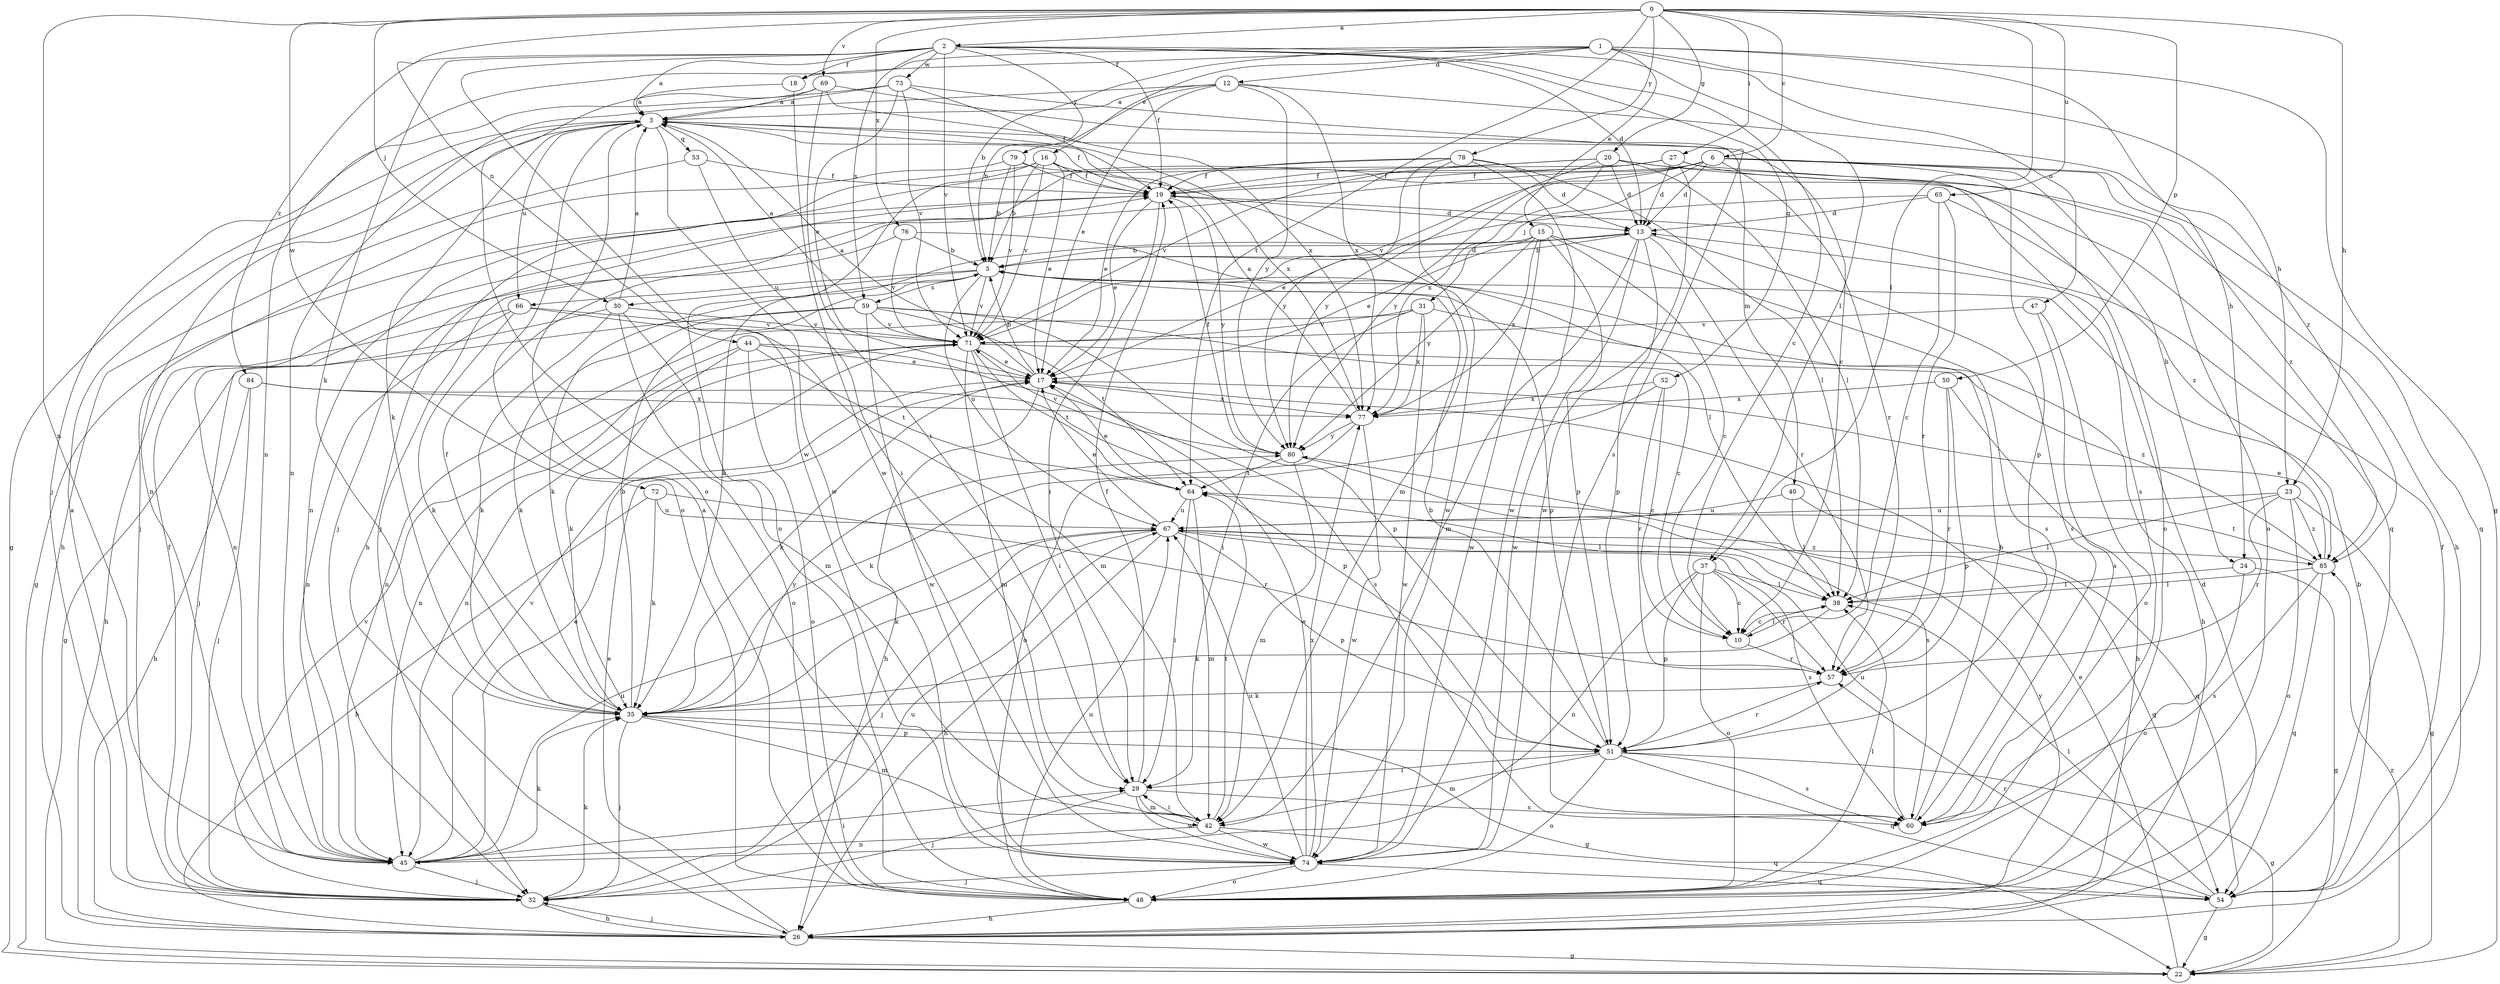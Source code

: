 strict digraph  {
0;
1;
2;
3;
5;
6;
10;
12;
13;
15;
16;
17;
18;
19;
20;
22;
23;
24;
26;
27;
29;
30;
31;
32;
35;
37;
38;
40;
42;
44;
45;
47;
48;
50;
51;
52;
53;
54;
57;
59;
60;
64;
65;
66;
67;
69;
71;
72;
73;
74;
76;
77;
78;
79;
80;
84;
85;
0 -> 2  [label=a];
0 -> 6  [label=c];
0 -> 20  [label=g];
0 -> 23  [label=h];
0 -> 27  [label=i];
0 -> 30  [label=j];
0 -> 37  [label=l];
0 -> 44  [label=n];
0 -> 45  [label=n];
0 -> 50  [label=p];
0 -> 64  [label=t];
0 -> 65  [label=u];
0 -> 69  [label=v];
0 -> 72  [label=w];
0 -> 76  [label=x];
0 -> 78  [label=y];
1 -> 5  [label=b];
1 -> 12  [label=d];
1 -> 15  [label=e];
1 -> 16  [label=e];
1 -> 18  [label=f];
1 -> 22  [label=g];
1 -> 23  [label=h];
1 -> 24  [label=h];
1 -> 45  [label=n];
1 -> 47  [label=o];
2 -> 3  [label=a];
2 -> 10  [label=c];
2 -> 13  [label=d];
2 -> 18  [label=f];
2 -> 19  [label=f];
2 -> 35  [label=k];
2 -> 37  [label=l];
2 -> 52  [label=q];
2 -> 59  [label=s];
2 -> 71  [label=v];
2 -> 73  [label=w];
2 -> 74  [label=w];
2 -> 79  [label=y];
2 -> 84  [label=z];
3 -> 19  [label=f];
3 -> 22  [label=g];
3 -> 35  [label=k];
3 -> 40  [label=m];
3 -> 45  [label=n];
3 -> 48  [label=o];
3 -> 53  [label=q];
3 -> 66  [label=u];
3 -> 74  [label=w];
3 -> 77  [label=x];
5 -> 13  [label=d];
5 -> 30  [label=j];
5 -> 35  [label=k];
5 -> 51  [label=p];
5 -> 59  [label=s];
5 -> 66  [label=u];
5 -> 67  [label=u];
5 -> 71  [label=v];
6 -> 13  [label=d];
6 -> 19  [label=f];
6 -> 24  [label=h];
6 -> 31  [label=j];
6 -> 32  [label=j];
6 -> 51  [label=p];
6 -> 54  [label=q];
6 -> 57  [label=r];
6 -> 71  [label=v];
6 -> 80  [label=y];
6 -> 85  [label=z];
10 -> 38  [label=l];
10 -> 57  [label=r];
12 -> 3  [label=a];
12 -> 5  [label=b];
12 -> 17  [label=e];
12 -> 45  [label=n];
12 -> 77  [label=x];
12 -> 80  [label=y];
12 -> 85  [label=z];
13 -> 5  [label=b];
13 -> 35  [label=k];
13 -> 42  [label=m];
13 -> 51  [label=p];
13 -> 57  [label=r];
13 -> 60  [label=s];
13 -> 74  [label=w];
15 -> 5  [label=b];
15 -> 10  [label=c];
15 -> 17  [label=e];
15 -> 51  [label=p];
15 -> 60  [label=s];
15 -> 74  [label=w];
15 -> 77  [label=x];
15 -> 80  [label=y];
16 -> 5  [label=b];
16 -> 17  [label=e];
16 -> 19  [label=f];
16 -> 26  [label=h];
16 -> 48  [label=o];
16 -> 71  [label=v];
16 -> 74  [label=w];
17 -> 3  [label=a];
17 -> 5  [label=b];
17 -> 26  [label=h];
17 -> 35  [label=k];
17 -> 77  [label=x];
18 -> 3  [label=a];
18 -> 74  [label=w];
19 -> 13  [label=d];
19 -> 17  [label=e];
19 -> 22  [label=g];
19 -> 29  [label=i];
19 -> 80  [label=y];
20 -> 13  [label=d];
20 -> 19  [label=f];
20 -> 26  [label=h];
20 -> 38  [label=l];
20 -> 48  [label=o];
20 -> 71  [label=v];
20 -> 77  [label=x];
20 -> 80  [label=y];
22 -> 17  [label=e];
22 -> 85  [label=z];
23 -> 22  [label=g];
23 -> 38  [label=l];
23 -> 48  [label=o];
23 -> 57  [label=r];
23 -> 67  [label=u];
23 -> 85  [label=z];
24 -> 22  [label=g];
24 -> 38  [label=l];
24 -> 48  [label=o];
26 -> 13  [label=d];
26 -> 17  [label=e];
26 -> 22  [label=g];
26 -> 32  [label=j];
26 -> 80  [label=y];
27 -> 13  [label=d];
27 -> 19  [label=f];
27 -> 32  [label=j];
27 -> 45  [label=n];
27 -> 48  [label=o];
27 -> 60  [label=s];
27 -> 74  [label=w];
29 -> 19  [label=f];
29 -> 32  [label=j];
29 -> 42  [label=m];
29 -> 60  [label=s];
29 -> 74  [label=w];
30 -> 3  [label=a];
30 -> 32  [label=j];
30 -> 35  [label=k];
30 -> 42  [label=m];
30 -> 48  [label=o];
30 -> 71  [label=v];
31 -> 26  [label=h];
31 -> 29  [label=i];
31 -> 45  [label=n];
31 -> 71  [label=v];
31 -> 74  [label=w];
31 -> 77  [label=x];
32 -> 3  [label=a];
32 -> 19  [label=f];
32 -> 26  [label=h];
32 -> 35  [label=k];
32 -> 67  [label=u];
32 -> 71  [label=v];
35 -> 5  [label=b];
35 -> 19  [label=f];
35 -> 22  [label=g];
35 -> 32  [label=j];
35 -> 42  [label=m];
35 -> 51  [label=p];
35 -> 80  [label=y];
37 -> 10  [label=c];
37 -> 38  [label=l];
37 -> 45  [label=n];
37 -> 48  [label=o];
37 -> 51  [label=p];
37 -> 57  [label=r];
38 -> 10  [label=c];
38 -> 35  [label=k];
40 -> 38  [label=l];
40 -> 54  [label=q];
40 -> 67  [label=u];
42 -> 29  [label=i];
42 -> 45  [label=n];
42 -> 54  [label=q];
42 -> 64  [label=t];
42 -> 74  [label=w];
44 -> 17  [label=e];
44 -> 35  [label=k];
44 -> 45  [label=n];
44 -> 48  [label=o];
44 -> 60  [label=s];
44 -> 64  [label=t];
45 -> 17  [label=e];
45 -> 29  [label=i];
45 -> 32  [label=j];
45 -> 35  [label=k];
45 -> 67  [label=u];
45 -> 71  [label=v];
47 -> 48  [label=o];
47 -> 60  [label=s];
47 -> 71  [label=v];
48 -> 3  [label=a];
48 -> 26  [label=h];
48 -> 38  [label=l];
48 -> 67  [label=u];
50 -> 26  [label=h];
50 -> 51  [label=p];
50 -> 57  [label=r];
50 -> 77  [label=x];
51 -> 5  [label=b];
51 -> 22  [label=g];
51 -> 29  [label=i];
51 -> 42  [label=m];
51 -> 48  [label=o];
51 -> 54  [label=q];
51 -> 57  [label=r];
51 -> 60  [label=s];
52 -> 10  [label=c];
52 -> 48  [label=o];
52 -> 57  [label=r];
52 -> 77  [label=x];
53 -> 19  [label=f];
53 -> 26  [label=h];
53 -> 29  [label=i];
54 -> 5  [label=b];
54 -> 19  [label=f];
54 -> 22  [label=g];
54 -> 38  [label=l];
54 -> 57  [label=r];
57 -> 35  [label=k];
59 -> 3  [label=a];
59 -> 10  [label=c];
59 -> 22  [label=g];
59 -> 35  [label=k];
59 -> 51  [label=p];
59 -> 64  [label=t];
59 -> 71  [label=v];
59 -> 74  [label=w];
60 -> 5  [label=b];
60 -> 67  [label=u];
64 -> 17  [label=e];
64 -> 29  [label=i];
64 -> 38  [label=l];
64 -> 42  [label=m];
64 -> 67  [label=u];
65 -> 10  [label=c];
65 -> 13  [label=d];
65 -> 17  [label=e];
65 -> 57  [label=r];
65 -> 85  [label=z];
66 -> 26  [label=h];
66 -> 35  [label=k];
66 -> 42  [label=m];
66 -> 45  [label=n];
66 -> 71  [label=v];
67 -> 17  [label=e];
67 -> 26  [label=h];
67 -> 32  [label=j];
67 -> 35  [label=k];
67 -> 51  [label=p];
67 -> 54  [label=q];
67 -> 60  [label=s];
67 -> 85  [label=z];
69 -> 3  [label=a];
69 -> 10  [label=c];
69 -> 29  [label=i];
69 -> 48  [label=o];
69 -> 77  [label=x];
71 -> 17  [label=e];
71 -> 29  [label=i];
71 -> 42  [label=m];
71 -> 45  [label=n];
71 -> 64  [label=t];
71 -> 85  [label=z];
72 -> 26  [label=h];
72 -> 35  [label=k];
72 -> 57  [label=r];
72 -> 67  [label=u];
73 -> 3  [label=a];
73 -> 17  [label=e];
73 -> 19  [label=f];
73 -> 32  [label=j];
73 -> 60  [label=s];
73 -> 71  [label=v];
74 -> 17  [label=e];
74 -> 32  [label=j];
74 -> 48  [label=o];
74 -> 54  [label=q];
74 -> 67  [label=u];
74 -> 77  [label=x];
76 -> 5  [label=b];
76 -> 38  [label=l];
76 -> 45  [label=n];
76 -> 71  [label=v];
77 -> 3  [label=a];
77 -> 35  [label=k];
77 -> 74  [label=w];
77 -> 80  [label=y];
78 -> 13  [label=d];
78 -> 17  [label=e];
78 -> 19  [label=f];
78 -> 38  [label=l];
78 -> 42  [label=m];
78 -> 74  [label=w];
78 -> 80  [label=y];
79 -> 5  [label=b];
79 -> 19  [label=f];
79 -> 32  [label=j];
79 -> 54  [label=q];
79 -> 71  [label=v];
80 -> 19  [label=f];
80 -> 42  [label=m];
80 -> 60  [label=s];
80 -> 64  [label=t];
80 -> 71  [label=v];
84 -> 26  [label=h];
84 -> 32  [label=j];
84 -> 51  [label=p];
84 -> 77  [label=x];
85 -> 17  [label=e];
85 -> 38  [label=l];
85 -> 54  [label=q];
85 -> 60  [label=s];
85 -> 64  [label=t];
}
